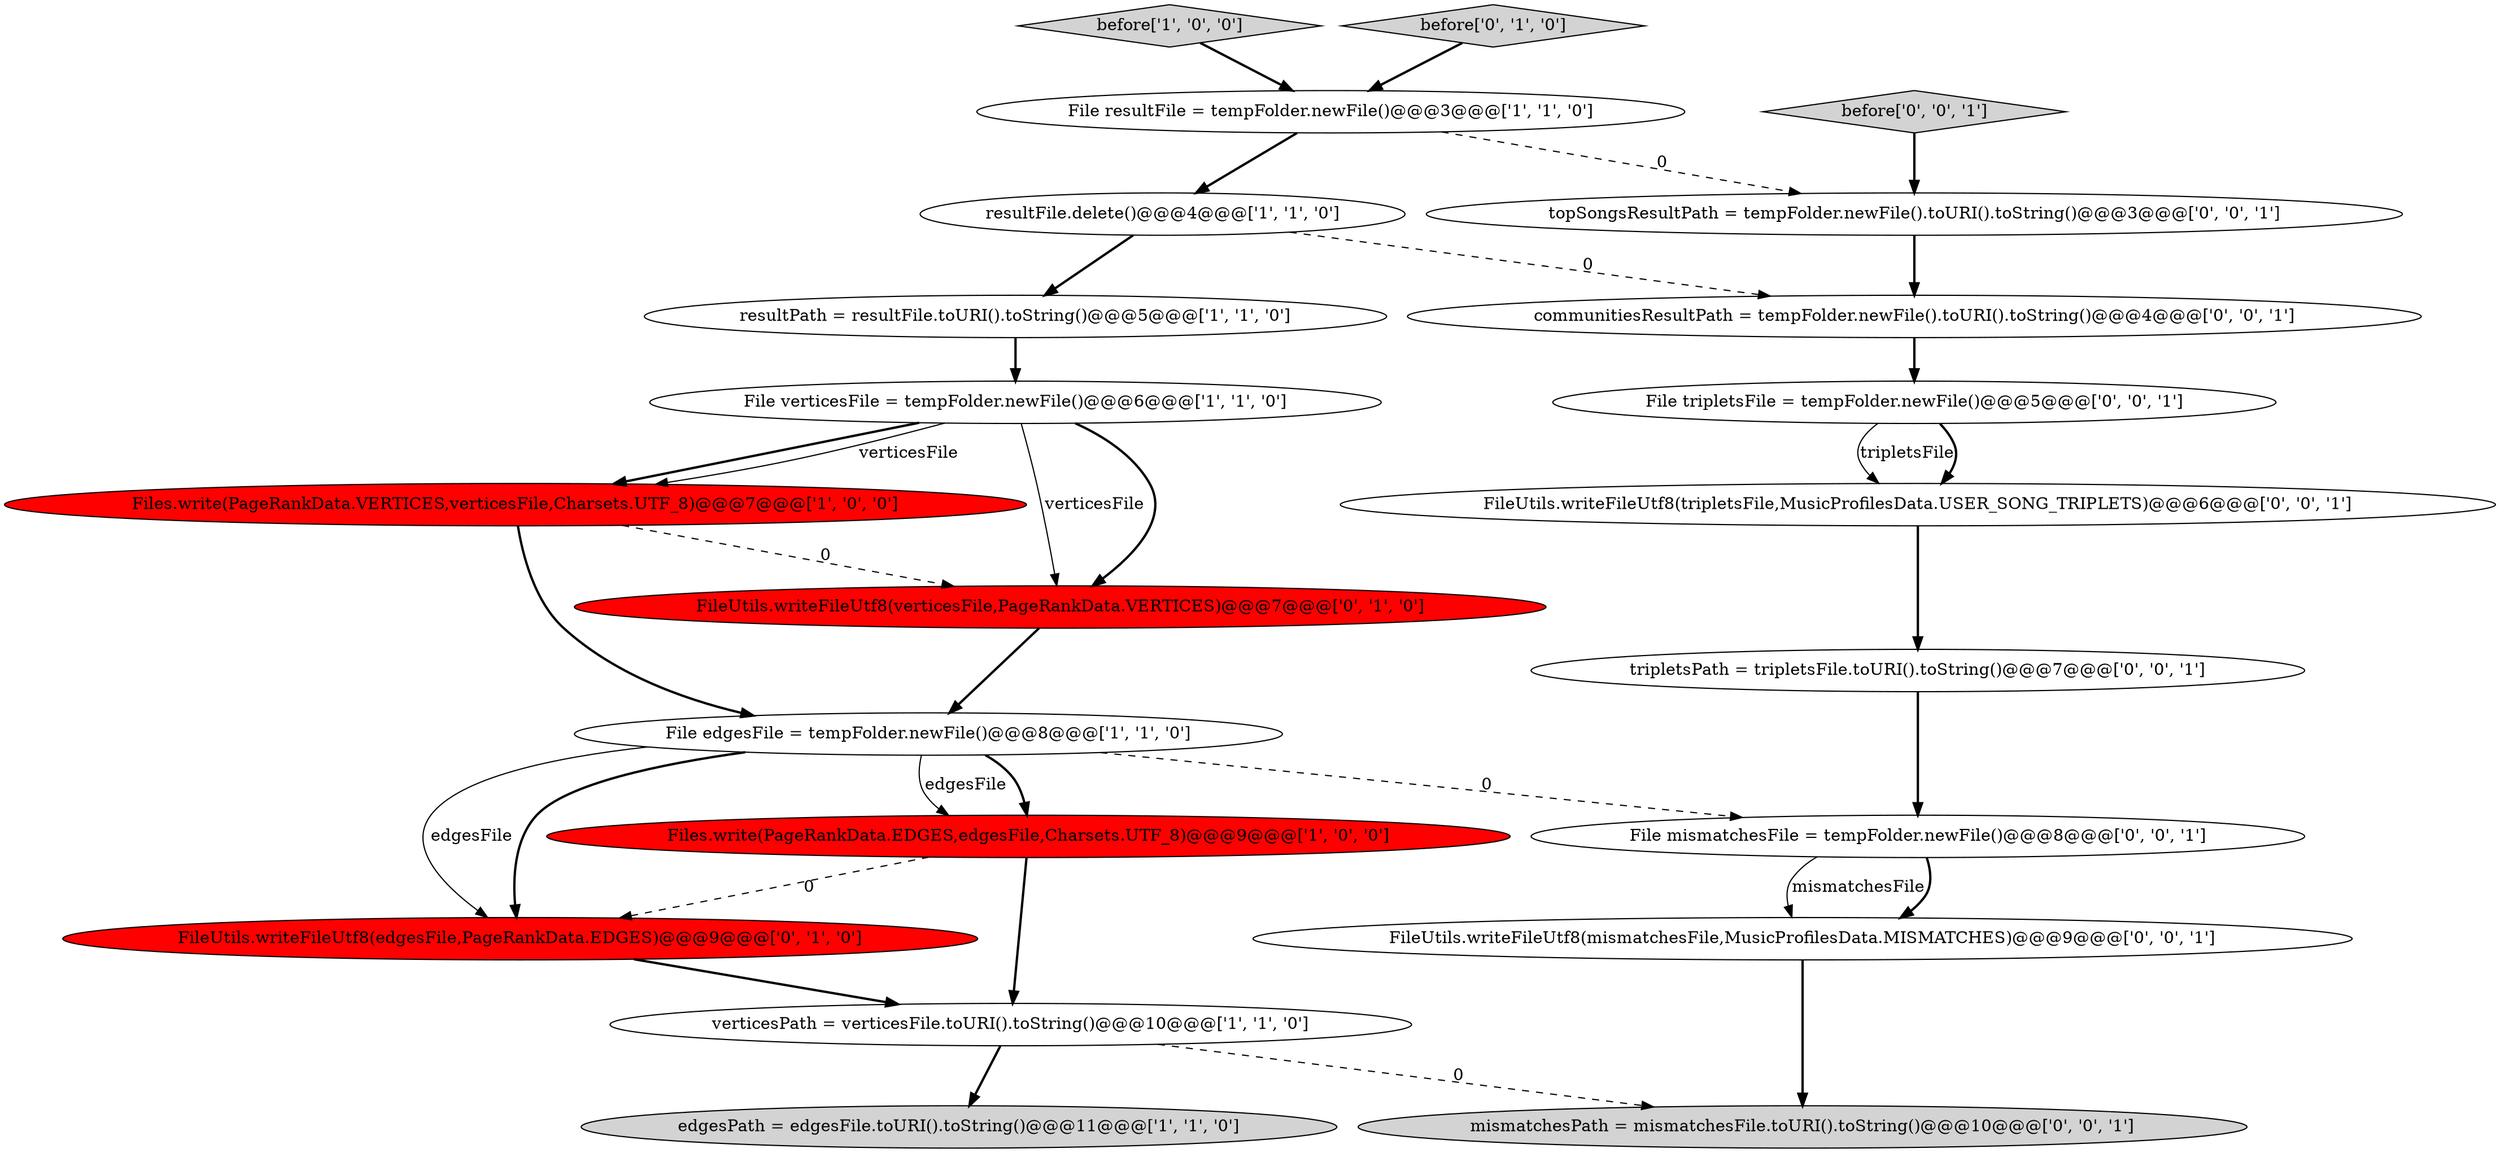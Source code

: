 digraph {
3 [style = filled, label = "Files.write(PageRankData.VERTICES,verticesFile,Charsets.UTF_8)@@@7@@@['1', '0', '0']", fillcolor = red, shape = ellipse image = "AAA1AAABBB1BBB"];
17 [style = filled, label = "tripletsPath = tripletsFile.toURI().toString()@@@7@@@['0', '0', '1']", fillcolor = white, shape = ellipse image = "AAA0AAABBB3BBB"];
10 [style = filled, label = "FileUtils.writeFileUtf8(verticesFile,PageRankData.VERTICES)@@@7@@@['0', '1', '0']", fillcolor = red, shape = ellipse image = "AAA1AAABBB2BBB"];
13 [style = filled, label = "mismatchesPath = mismatchesFile.toURI().toString()@@@10@@@['0', '0', '1']", fillcolor = lightgray, shape = ellipse image = "AAA0AAABBB3BBB"];
8 [style = filled, label = "before['1', '0', '0']", fillcolor = lightgray, shape = diamond image = "AAA0AAABBB1BBB"];
4 [style = filled, label = "File resultFile = tempFolder.newFile()@@@3@@@['1', '1', '0']", fillcolor = white, shape = ellipse image = "AAA0AAABBB1BBB"];
7 [style = filled, label = "File edgesFile = tempFolder.newFile()@@@8@@@['1', '1', '0']", fillcolor = white, shape = ellipse image = "AAA0AAABBB1BBB"];
14 [style = filled, label = "File tripletsFile = tempFolder.newFile()@@@5@@@['0', '0', '1']", fillcolor = white, shape = ellipse image = "AAA0AAABBB3BBB"];
20 [style = filled, label = "File mismatchesFile = tempFolder.newFile()@@@8@@@['0', '0', '1']", fillcolor = white, shape = ellipse image = "AAA0AAABBB3BBB"];
1 [style = filled, label = "Files.write(PageRankData.EDGES,edgesFile,Charsets.UTF_8)@@@9@@@['1', '0', '0']", fillcolor = red, shape = ellipse image = "AAA1AAABBB1BBB"];
12 [style = filled, label = "before['0', '1', '0']", fillcolor = lightgray, shape = diamond image = "AAA0AAABBB2BBB"];
6 [style = filled, label = "File verticesFile = tempFolder.newFile()@@@6@@@['1', '1', '0']", fillcolor = white, shape = ellipse image = "AAA0AAABBB1BBB"];
5 [style = filled, label = "resultPath = resultFile.toURI().toString()@@@5@@@['1', '1', '0']", fillcolor = white, shape = ellipse image = "AAA0AAABBB1BBB"];
9 [style = filled, label = "verticesPath = verticesFile.toURI().toString()@@@10@@@['1', '1', '0']", fillcolor = white, shape = ellipse image = "AAA0AAABBB1BBB"];
21 [style = filled, label = "FileUtils.writeFileUtf8(tripletsFile,MusicProfilesData.USER_SONG_TRIPLETS)@@@6@@@['0', '0', '1']", fillcolor = white, shape = ellipse image = "AAA0AAABBB3BBB"];
16 [style = filled, label = "topSongsResultPath = tempFolder.newFile().toURI().toString()@@@3@@@['0', '0', '1']", fillcolor = white, shape = ellipse image = "AAA0AAABBB3BBB"];
15 [style = filled, label = "communitiesResultPath = tempFolder.newFile().toURI().toString()@@@4@@@['0', '0', '1']", fillcolor = white, shape = ellipse image = "AAA0AAABBB3BBB"];
0 [style = filled, label = "resultFile.delete()@@@4@@@['1', '1', '0']", fillcolor = white, shape = ellipse image = "AAA0AAABBB1BBB"];
18 [style = filled, label = "FileUtils.writeFileUtf8(mismatchesFile,MusicProfilesData.MISMATCHES)@@@9@@@['0', '0', '1']", fillcolor = white, shape = ellipse image = "AAA0AAABBB3BBB"];
19 [style = filled, label = "before['0', '0', '1']", fillcolor = lightgray, shape = diamond image = "AAA0AAABBB3BBB"];
11 [style = filled, label = "FileUtils.writeFileUtf8(edgesFile,PageRankData.EDGES)@@@9@@@['0', '1', '0']", fillcolor = red, shape = ellipse image = "AAA1AAABBB2BBB"];
2 [style = filled, label = "edgesPath = edgesFile.toURI().toString()@@@11@@@['1', '1', '0']", fillcolor = lightgray, shape = ellipse image = "AAA0AAABBB1BBB"];
6->3 [style = bold, label=""];
16->15 [style = bold, label=""];
7->11 [style = bold, label=""];
7->1 [style = bold, label=""];
7->1 [style = solid, label="edgesFile"];
7->11 [style = solid, label="edgesFile"];
4->16 [style = dashed, label="0"];
15->14 [style = bold, label=""];
9->2 [style = bold, label=""];
6->10 [style = solid, label="verticesFile"];
6->3 [style = solid, label="verticesFile"];
20->18 [style = solid, label="mismatchesFile"];
0->15 [style = dashed, label="0"];
7->20 [style = dashed, label="0"];
11->9 [style = bold, label=""];
10->7 [style = bold, label=""];
1->9 [style = bold, label=""];
4->0 [style = bold, label=""];
19->16 [style = bold, label=""];
20->18 [style = bold, label=""];
5->6 [style = bold, label=""];
12->4 [style = bold, label=""];
3->7 [style = bold, label=""];
1->11 [style = dashed, label="0"];
6->10 [style = bold, label=""];
9->13 [style = dashed, label="0"];
18->13 [style = bold, label=""];
14->21 [style = solid, label="tripletsFile"];
3->10 [style = dashed, label="0"];
8->4 [style = bold, label=""];
21->17 [style = bold, label=""];
14->21 [style = bold, label=""];
0->5 [style = bold, label=""];
17->20 [style = bold, label=""];
}

